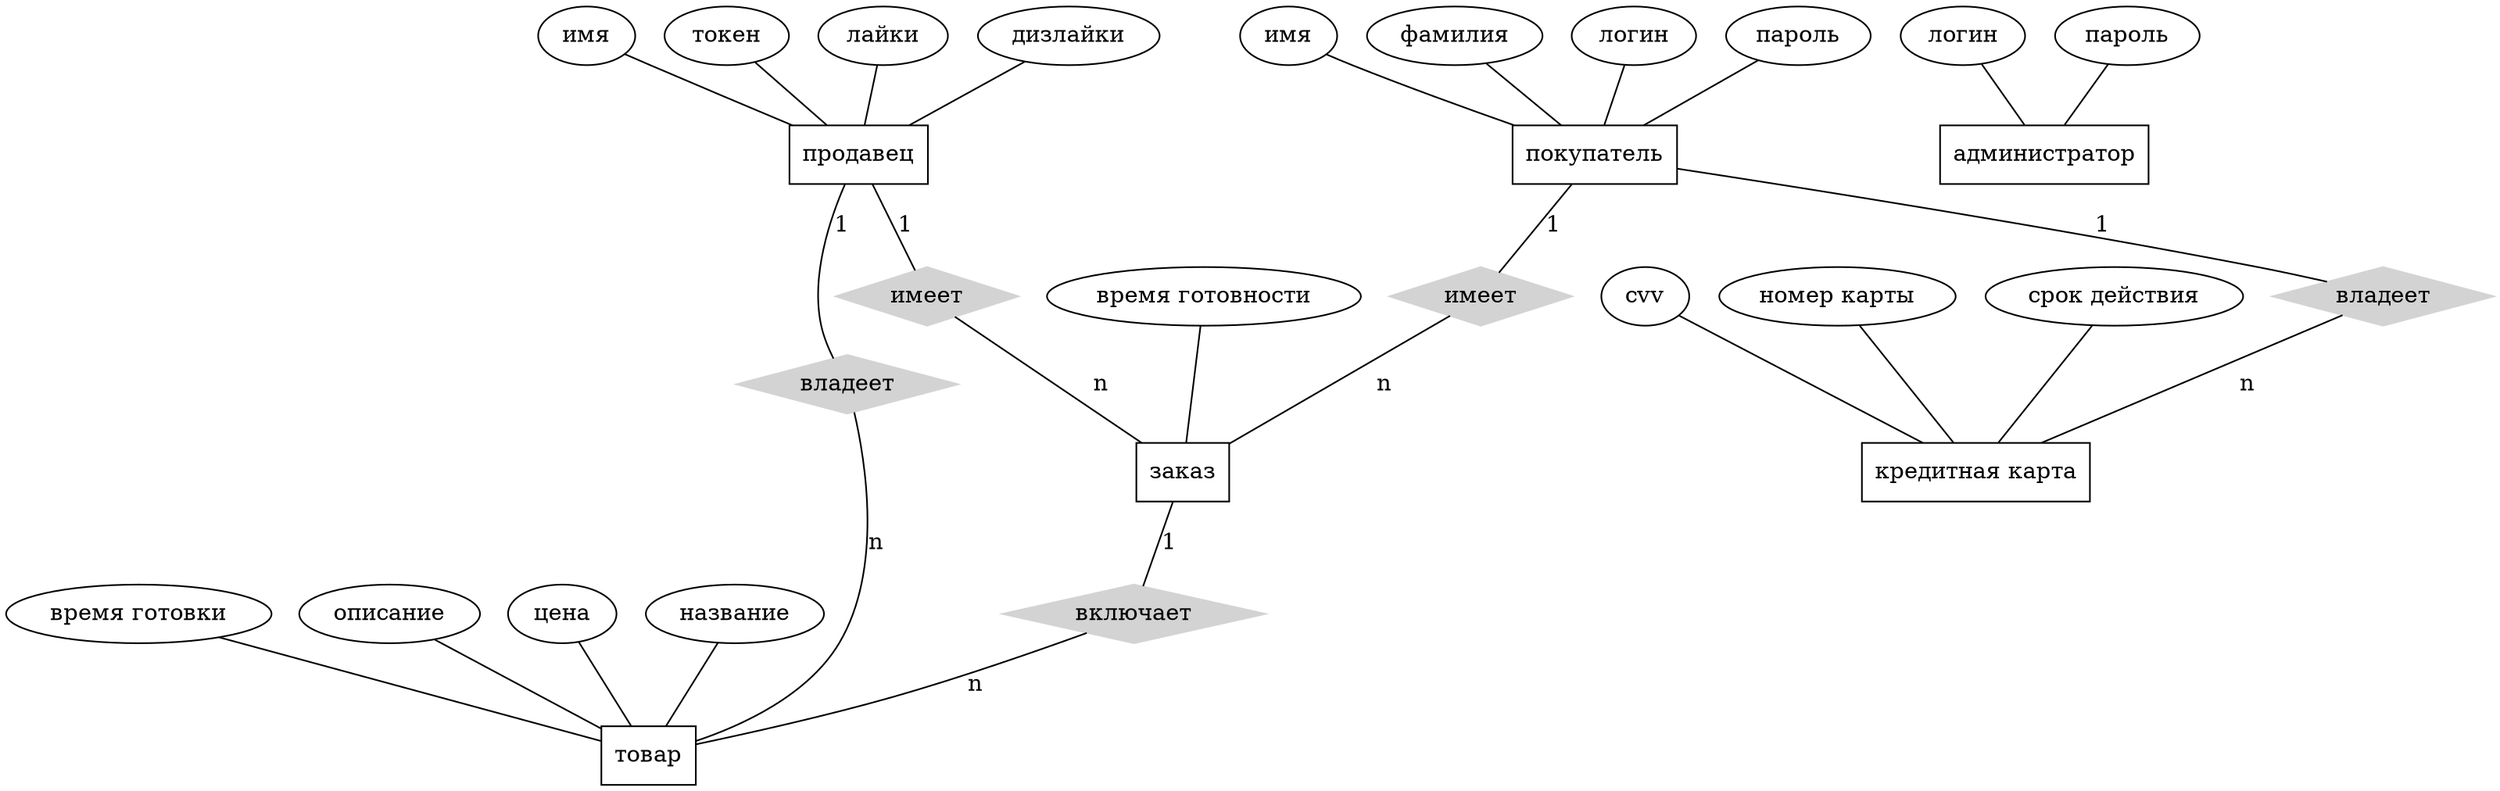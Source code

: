 graph ER {
	overlap = false;

	node [shape=box]; покупатель; "кредитная карта"; администратор; заказ; продавец; товар;
	node [shape=ellipse]; {node [label="имя"] имяПользователя; имяПродавца;}
		фамилия; 
		{node [label="логин"] логинПользователя; логинАдмин;}
		 cvv; "номер карты"; "срок действия"; "время готовности"; "время готовки"; описание; цена; название; токен; лайки; дизлайки;
		{node [label="пароль"] парольПользователя; парольАдмин;}
	node [shape=diamond,style=filled,color=lightgrey]; {node [label="имеет"] имеет0; имеет1;}
		включает; 
		{node [label="владеет"] владеет0; владеет1}

	логинАдмин -- администратор;
	парольАдмин -- администратор;

	имяПользователя -- покупатель;
	фамилия -- покупатель;
	логинПользователя -- покупатель;
	парольПользователя -- покупатель;

	покупатель -- владеет0 [label="1",len=1.00];
 	владеет0 -- "кредитная карта" [label="n",len=1.00];

	cvv -- "кредитная карта";
	"номер карты" -- "кредитная карта";
	"срок действия" -- "кредитная карта";

	"время готовности" -- заказ;

	покупатель -- имеет0 [label="1",len=1.00];
 	имеет0 -- заказ [label="n",len=1.00];

	"время готовки" -- товар;
	цена -- товар;
	описание -- товар;
	название -- товар;

	заказ -- включает [label="1",len=1.00];
 	включает -- товар [label="n",len=1.00];

	токен -- продавец;
	лайки -- продавец;
	дизлайки -- продавец;
	имяПродавца -- продавец;

	продавец -- владеет1 [label="1",len=1.00];
 	владеет1 -- товар [label="n",len=1.00];

	продавец -- имеет1 [label="1",len=1.00];
 	имеет1 -- заказ [label="n",len=1.00];
}
